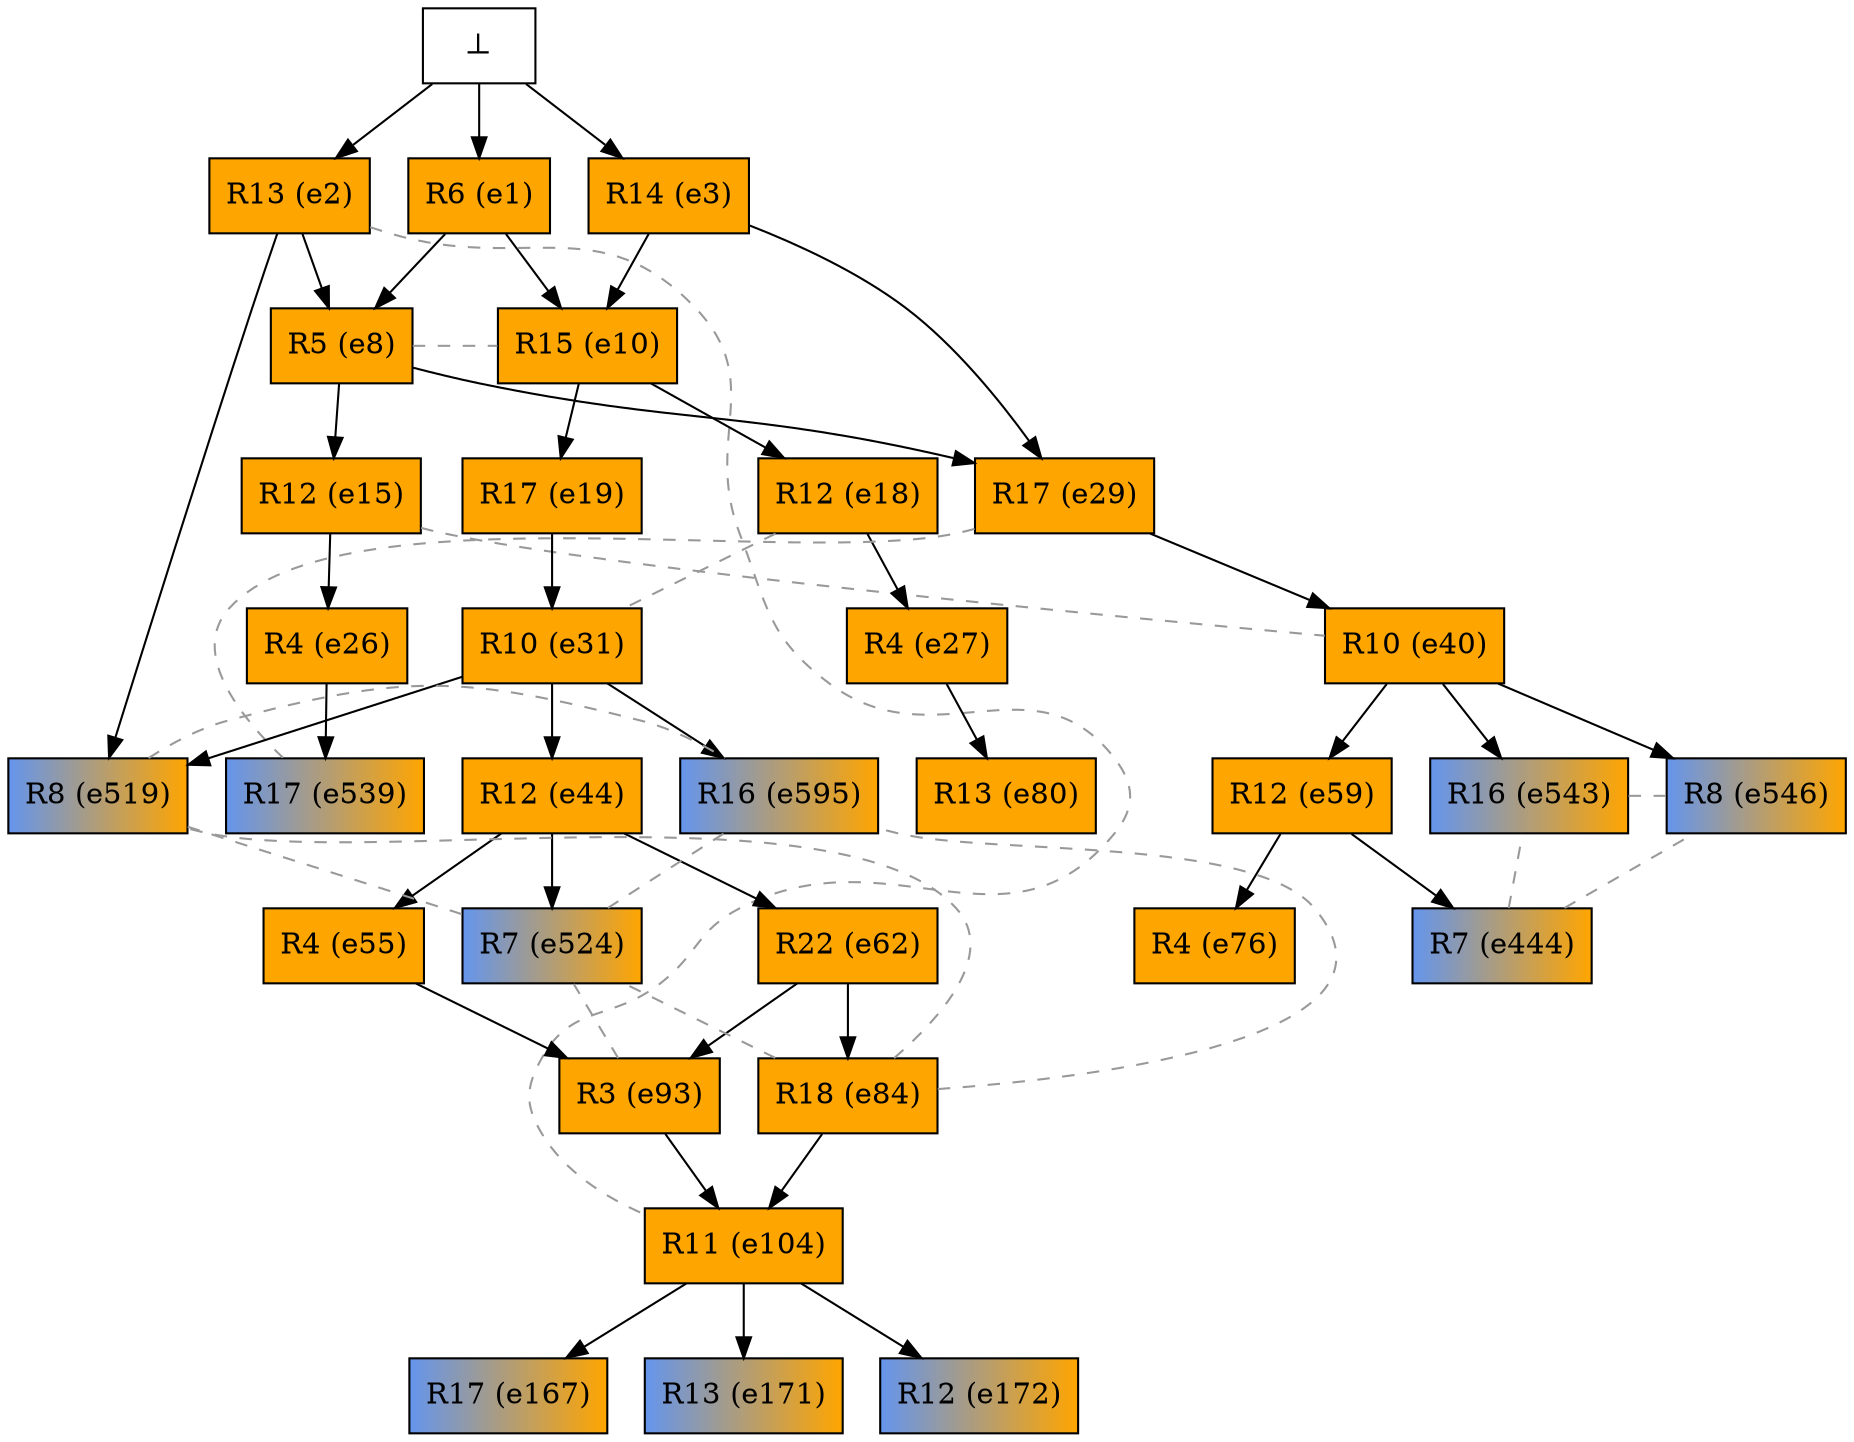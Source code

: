 digraph test {
  e1 -> e8;
  e2 -> e8;
  e1 -> e10;
  e3 -> e10;
  e8 -> e15;
  e10 -> e18;
  e10 -> e19;
  e15 -> e26;
  e18 -> e27;
  e3 -> e29;
  e8 -> e29;
  e19 -> e31;
  e29 -> e40;
  e31 -> e44;
  e44 -> e55;
  e40 -> e59;
  e44 -> e62;
  e59 -> e76;
  e27 -> e80;
  e62 -> e84;
  e55 -> e93;
  e62 -> e93;
  e84 -> e104;
  e93 -> e104;
  e104 -> e167;
  e104 -> e171;
  e104 -> e172;
  e59 -> e444;
  e2 -> e519;
  e31 -> e519;
  e44 -> e524;
  e26 -> e539;
  e40 -> e543;
  e40 -> e546;
  e31 -> e595;
  e0 -> e1;
  e0 -> e2;
  e0 -> e3;

//conflicts
  e2 -> e104 [arrowhead=none color=gray60 style=dashed constraint=false];
  e8 -> e10 [arrowhead=none color=gray60 style=dashed constraint=false];
  e15 -> e40 [arrowhead=none color=gray60 style=dashed constraint=false];
  e18 -> e31 [arrowhead=none color=gray60 style=dashed constraint=false];
  e29 -> e539 [arrowhead=none color=gray60 style=dashed constraint=false];
  e84 -> e519 [arrowhead=none color=gray60 style=dashed constraint=false];
  e84 -> e524 [arrowhead=none color=gray60 style=dashed constraint=false];
  e84 -> e595 [arrowhead=none color=gray60 style=dashed constraint=false];
  e93 -> e524 [arrowhead=none color=gray60 style=dashed constraint=false];
  e444 -> e543 [arrowhead=none color=gray60 style=dashed constraint=false];
  e444 -> e546 [arrowhead=none color=gray60 style=dashed constraint=false];
  e519 -> e524 [arrowhead=none color=gray60 style=dashed constraint=false];
  e519 -> e595 [arrowhead=none color=gray60 style=dashed constraint=false];
  e524 -> e595 [arrowhead=none color=gray60 style=dashed constraint=false];
  e543 -> e546 [arrowhead=none color=gray60 style=dashed constraint=false];

  e1 [color="black" fillcolor="orange:orange" label="R6 (e1)" shape=box style=filled];
  e2 [color="black" fillcolor="orange:orange" label="R13 (e2)" shape=box style=filled];
  e3 [color="black" fillcolor="orange:orange" label="R14 (e3)" shape=box style=filled];
  e8 [color="black" fillcolor="orange:orange" label="R5 (e8)" shape=box style=filled];
  e10 [color="black" fillcolor="orange:orange" label="R15 (e10)" shape=box style=filled];
  e15 [color="black" fillcolor="orange:orange" label="R12 (e15)" shape=box style=filled];
  e18 [color="black" fillcolor="orange:orange" label="R12 (e18)" shape=box style=filled];
  e19 [color="black" fillcolor="orange:orange" label="R17 (e19)" shape=box style=filled];
  e26 [color="black" fillcolor="orange:orange" label="R4 (e26)" shape=box style=filled];
  e27 [color="black" fillcolor="orange:orange" label="R4 (e27)" shape=box style=filled];
  e29 [color="black" fillcolor="orange:orange" label="R17 (e29)" shape=box style=filled];
  e31 [color="black" fillcolor="orange:orange" label="R10 (e31)" shape=box style=filled];
  e40 [color="black" fillcolor="orange:orange" label="R10 (e40)" shape=box style=filled];
  e44 [color="black" fillcolor="orange:orange" label="R12 (e44)" shape=box style=filled];
  e55 [color="black" fillcolor="orange:orange" label="R4 (e55)" shape=box style=filled];
  e59 [color="black" fillcolor="orange:orange" label="R12 (e59)" shape=box style=filled];
  e62 [color="black" fillcolor="orange:orange" label="R22 (e62)" shape=box style=filled];
  e76 [color="black" fillcolor="orange:orange" label="R4 (e76)" shape=box style=filled];
  e80 [color="black" fillcolor="orange:orange" label="R13 (e80)" shape=box style=filled];
  e84 [color="black" fillcolor="orange:orange" label="R18 (e84)" shape=box style=filled];
  e93 [color="black" fillcolor="orange:orange" label="R3 (e93)" shape=box style=filled];
  e104 [color="black" fillcolor="orange:orange" label="R11 (e104)" shape=box style=filled];
  e167 [color="black" fillcolor="cornflowerblue:orange" label="R17 (e167)" shape=box style=filled];
  e171 [color="black" fillcolor="cornflowerblue:orange" label="R13 (e171)" shape=box style=filled];
  e172 [color="black" fillcolor="cornflowerblue:orange" label="R12 (e172)" shape=box style=filled];
  e444 [color="black" fillcolor="cornflowerblue:orange" label="R7 (e444)" shape=box style=filled];
  e519 [color="black" fillcolor="cornflowerblue:orange" label="R8 (e519)" shape=box style=filled];
  e524 [color="black" fillcolor="cornflowerblue:orange" label="R7 (e524)" shape=box style=filled];
  e539 [color="black" fillcolor="cornflowerblue:orange" label="R17 (e539)" shape=box style=filled];
  e543 [color="black" fillcolor="cornflowerblue:orange" label="R16 (e543)" shape=box style=filled];
  e546 [color="black" fillcolor="cornflowerblue:orange" label="R8 (e546)" shape=box style=filled];
  e595 [color="black" fillcolor="cornflowerblue:orange" label="R16 (e595)" shape=box style=filled];
  e0 [fillcolor="white" label="⊥" shape=box style=filled];
}
